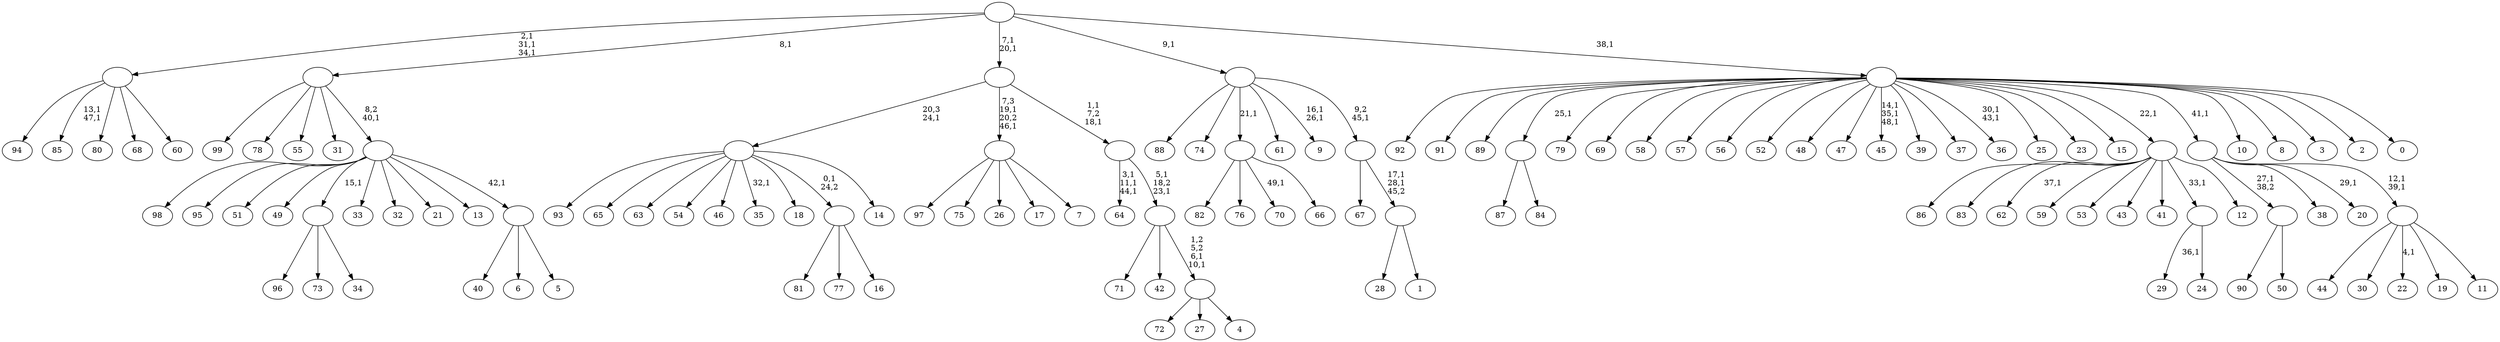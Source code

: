digraph T {
	150 [label="99"]
	149 [label="98"]
	148 [label="97"]
	147 [label="96"]
	146 [label="95"]
	145 [label="94"]
	144 [label="93"]
	143 [label="92"]
	142 [label="91"]
	141 [label="90"]
	140 [label="89"]
	139 [label="88"]
	138 [label="87"]
	137 [label="86"]
	136 [label="85"]
	133 [label="84"]
	132 [label=""]
	131 [label="83"]
	130 [label="82"]
	129 [label="81"]
	128 [label="80"]
	127 [label="79"]
	126 [label="78"]
	125 [label="77"]
	124 [label="76"]
	123 [label="75"]
	122 [label="74"]
	121 [label="73"]
	120 [label="72"]
	119 [label="71"]
	118 [label="70"]
	116 [label="69"]
	115 [label="68"]
	114 [label="67"]
	113 [label="66"]
	112 [label=""]
	111 [label="65"]
	110 [label="64"]
	106 [label="63"]
	105 [label="62"]
	103 [label="61"]
	102 [label="60"]
	101 [label=""]
	98 [label="59"]
	97 [label="58"]
	96 [label="57"]
	95 [label="56"]
	94 [label="55"]
	93 [label="54"]
	92 [label="53"]
	91 [label="52"]
	90 [label="51"]
	89 [label="50"]
	88 [label=""]
	87 [label="49"]
	86 [label="48"]
	85 [label="47"]
	84 [label="46"]
	83 [label="45"]
	79 [label="44"]
	78 [label="43"]
	77 [label="42"]
	76 [label="41"]
	75 [label="40"]
	74 [label="39"]
	73 [label="38"]
	72 [label="37"]
	71 [label="36"]
	68 [label="35"]
	66 [label="34"]
	65 [label=""]
	64 [label="33"]
	63 [label="32"]
	62 [label="31"]
	61 [label="30"]
	60 [label="29"]
	58 [label="28"]
	57 [label="27"]
	56 [label="26"]
	55 [label="25"]
	54 [label="24"]
	53 [label=""]
	52 [label="23"]
	51 [label="22"]
	49 [label="21"]
	48 [label="20"]
	46 [label="19"]
	45 [label="18"]
	44 [label="17"]
	43 [label="16"]
	42 [label=""]
	41 [label="15"]
	40 [label="14"]
	39 [label=""]
	38 [label="13"]
	37 [label="12"]
	36 [label=""]
	35 [label="11"]
	34 [label=""]
	32 [label=""]
	31 [label="10"]
	30 [label="9"]
	27 [label="8"]
	26 [label="7"]
	25 [label=""]
	23 [label="6"]
	22 [label="5"]
	21 [label=""]
	20 [label=""]
	19 [label=""]
	18 [label="4"]
	17 [label=""]
	15 [label=""]
	13 [label=""]
	11 [label=""]
	9 [label="3"]
	8 [label="2"]
	7 [label="1"]
	6 [label=""]
	4 [label=""]
	3 [label=""]
	2 [label="0"]
	1 [label=""]
	0 [label=""]
	132 -> 138 [label=""]
	132 -> 133 [label=""]
	112 -> 118 [label="49,1"]
	112 -> 130 [label=""]
	112 -> 124 [label=""]
	112 -> 113 [label=""]
	101 -> 136 [label="13,1\n47,1"]
	101 -> 145 [label=""]
	101 -> 128 [label=""]
	101 -> 115 [label=""]
	101 -> 102 [label=""]
	88 -> 141 [label=""]
	88 -> 89 [label=""]
	65 -> 147 [label=""]
	65 -> 121 [label=""]
	65 -> 66 [label=""]
	53 -> 60 [label="36,1"]
	53 -> 54 [label=""]
	42 -> 129 [label=""]
	42 -> 125 [label=""]
	42 -> 43 [label=""]
	39 -> 68 [label="32,1"]
	39 -> 144 [label=""]
	39 -> 111 [label=""]
	39 -> 106 [label=""]
	39 -> 93 [label=""]
	39 -> 84 [label=""]
	39 -> 45 [label=""]
	39 -> 42 [label="0,1\n24,2"]
	39 -> 40 [label=""]
	36 -> 105 [label="37,1"]
	36 -> 137 [label=""]
	36 -> 131 [label=""]
	36 -> 98 [label=""]
	36 -> 92 [label=""]
	36 -> 78 [label=""]
	36 -> 76 [label=""]
	36 -> 53 [label="33,1"]
	36 -> 37 [label=""]
	34 -> 51 [label="4,1"]
	34 -> 79 [label=""]
	34 -> 61 [label=""]
	34 -> 46 [label=""]
	34 -> 35 [label=""]
	32 -> 34 [label="12,1\n39,1"]
	32 -> 48 [label="29,1"]
	32 -> 88 [label="27,1\n38,2"]
	32 -> 73 [label=""]
	25 -> 148 [label=""]
	25 -> 123 [label=""]
	25 -> 56 [label=""]
	25 -> 44 [label=""]
	25 -> 26 [label=""]
	21 -> 75 [label=""]
	21 -> 23 [label=""]
	21 -> 22 [label=""]
	20 -> 149 [label=""]
	20 -> 146 [label=""]
	20 -> 90 [label=""]
	20 -> 87 [label=""]
	20 -> 65 [label="15,1"]
	20 -> 64 [label=""]
	20 -> 63 [label=""]
	20 -> 49 [label=""]
	20 -> 38 [label=""]
	20 -> 21 [label="42,1"]
	19 -> 150 [label=""]
	19 -> 126 [label=""]
	19 -> 94 [label=""]
	19 -> 62 [label=""]
	19 -> 20 [label="8,2\n40,1"]
	17 -> 120 [label=""]
	17 -> 57 [label=""]
	17 -> 18 [label=""]
	15 -> 17 [label="1,2\n5,2\n6,1\n10,1"]
	15 -> 119 [label=""]
	15 -> 77 [label=""]
	13 -> 15 [label="5,1\n18,2\n23,1"]
	13 -> 110 [label="3,1\n11,1\n44,1"]
	11 -> 13 [label="1,1\n7,2\n18,1"]
	11 -> 25 [label="7,3\n19,1\n20,2\n46,1"]
	11 -> 39 [label="20,3\n24,1"]
	6 -> 58 [label=""]
	6 -> 7 [label=""]
	4 -> 6 [label="17,1\n28,1\n45,2"]
	4 -> 114 [label=""]
	3 -> 30 [label="16,1\n26,1"]
	3 -> 139 [label=""]
	3 -> 122 [label=""]
	3 -> 112 [label="21,1"]
	3 -> 103 [label=""]
	3 -> 4 [label="9,2\n45,1"]
	1 -> 71 [label="30,1\n43,1"]
	1 -> 83 [label="14,1\n35,1\n48,1"]
	1 -> 143 [label=""]
	1 -> 142 [label=""]
	1 -> 140 [label=""]
	1 -> 132 [label="25,1"]
	1 -> 127 [label=""]
	1 -> 116 [label=""]
	1 -> 97 [label=""]
	1 -> 96 [label=""]
	1 -> 95 [label=""]
	1 -> 91 [label=""]
	1 -> 86 [label=""]
	1 -> 85 [label=""]
	1 -> 74 [label=""]
	1 -> 72 [label=""]
	1 -> 55 [label=""]
	1 -> 52 [label=""]
	1 -> 41 [label=""]
	1 -> 36 [label="22,1"]
	1 -> 32 [label="41,1"]
	1 -> 31 [label=""]
	1 -> 27 [label=""]
	1 -> 9 [label=""]
	1 -> 8 [label=""]
	1 -> 2 [label=""]
	0 -> 11 [label="7,1\n20,1"]
	0 -> 101 [label="2,1\n31,1\n34,1"]
	0 -> 19 [label="8,1"]
	0 -> 3 [label="9,1"]
	0 -> 1 [label="38,1"]
}
